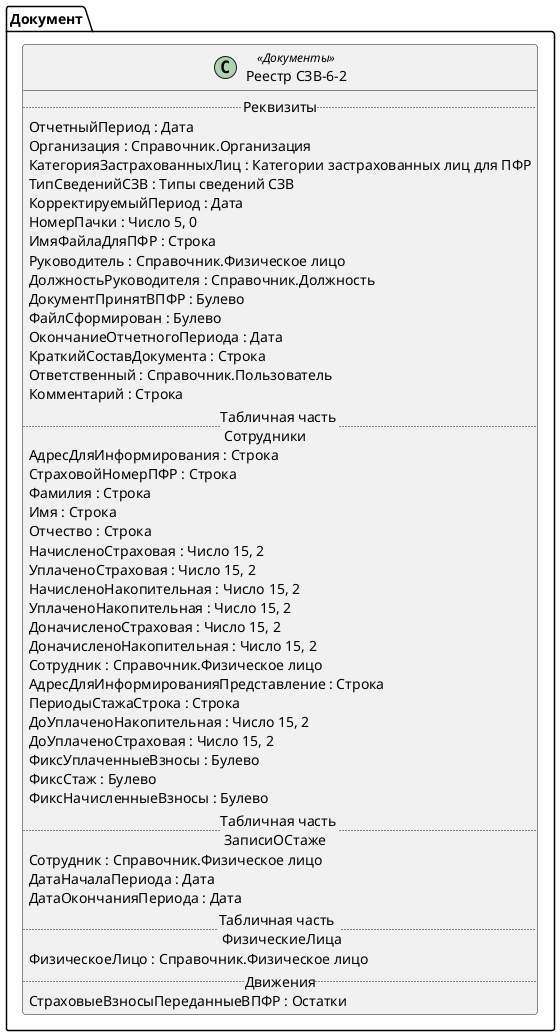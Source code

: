 ﻿@startuml РеестрСЗВ_6_2
'!include templates.wsd
'..\include templates.wsd
class Документ.РеестрСЗВ_6_2 as "Реестр СЗВ-6-2" <<Документы>>
{
..Реквизиты..
ОтчетныйПериод : Дата
Организация : Справочник.Организация
КатегорияЗастрахованныхЛиц : Категории застрахованных лиц для ПФР
ТипСведенийСЗВ : Типы сведений СЗВ
КорректируемыйПериод : Дата
НомерПачки : Число 5, 0
ИмяФайлаДляПФР : Строка
Руководитель : Справочник.Физическое лицо
ДолжностьРуководителя : Справочник.Должность
ДокументПринятВПФР : Булево
ФайлСформирован : Булево
ОкончаниеОтчетногоПериода : Дата
КраткийСоставДокумента : Строка
Ответственный : Справочник.Пользователь
Комментарий : Строка
..Табличная часть \n Сотрудники..
АдресДляИнформирования : Строка
СтраховойНомерПФР : Строка
Фамилия : Строка
Имя : Строка
Отчество : Строка
НачисленоСтраховая : Число 15, 2
УплаченоСтраховая : Число 15, 2
НачисленоНакопительная : Число 15, 2
УплаченоНакопительная : Число 15, 2
ДоначисленоСтраховая : Число 15, 2
ДоначисленоНакопительная : Число 15, 2
Сотрудник : Справочник.Физическое лицо
АдресДляИнформированияПредставление : Строка
ПериодыСтажаСтрока : Строка
ДоУплаченоНакопительная : Число 15, 2
ДоУплаченоСтраховая : Число 15, 2
ФиксУплаченныеВзносы : Булево
ФиксСтаж : Булево
ФиксНачисленныеВзносы : Булево
..Табличная часть \n ЗаписиОСтаже..
Сотрудник : Справочник.Физическое лицо
ДатаНачалаПериода : Дата
ДатаОкончанияПериода : Дата
..Табличная часть \n ФизическиеЛица..
ФизическоеЛицо : Справочник.Физическое лицо
..Движения..
СтраховыеВзносыПереданныеВПФР : Остатки
}
@enduml
